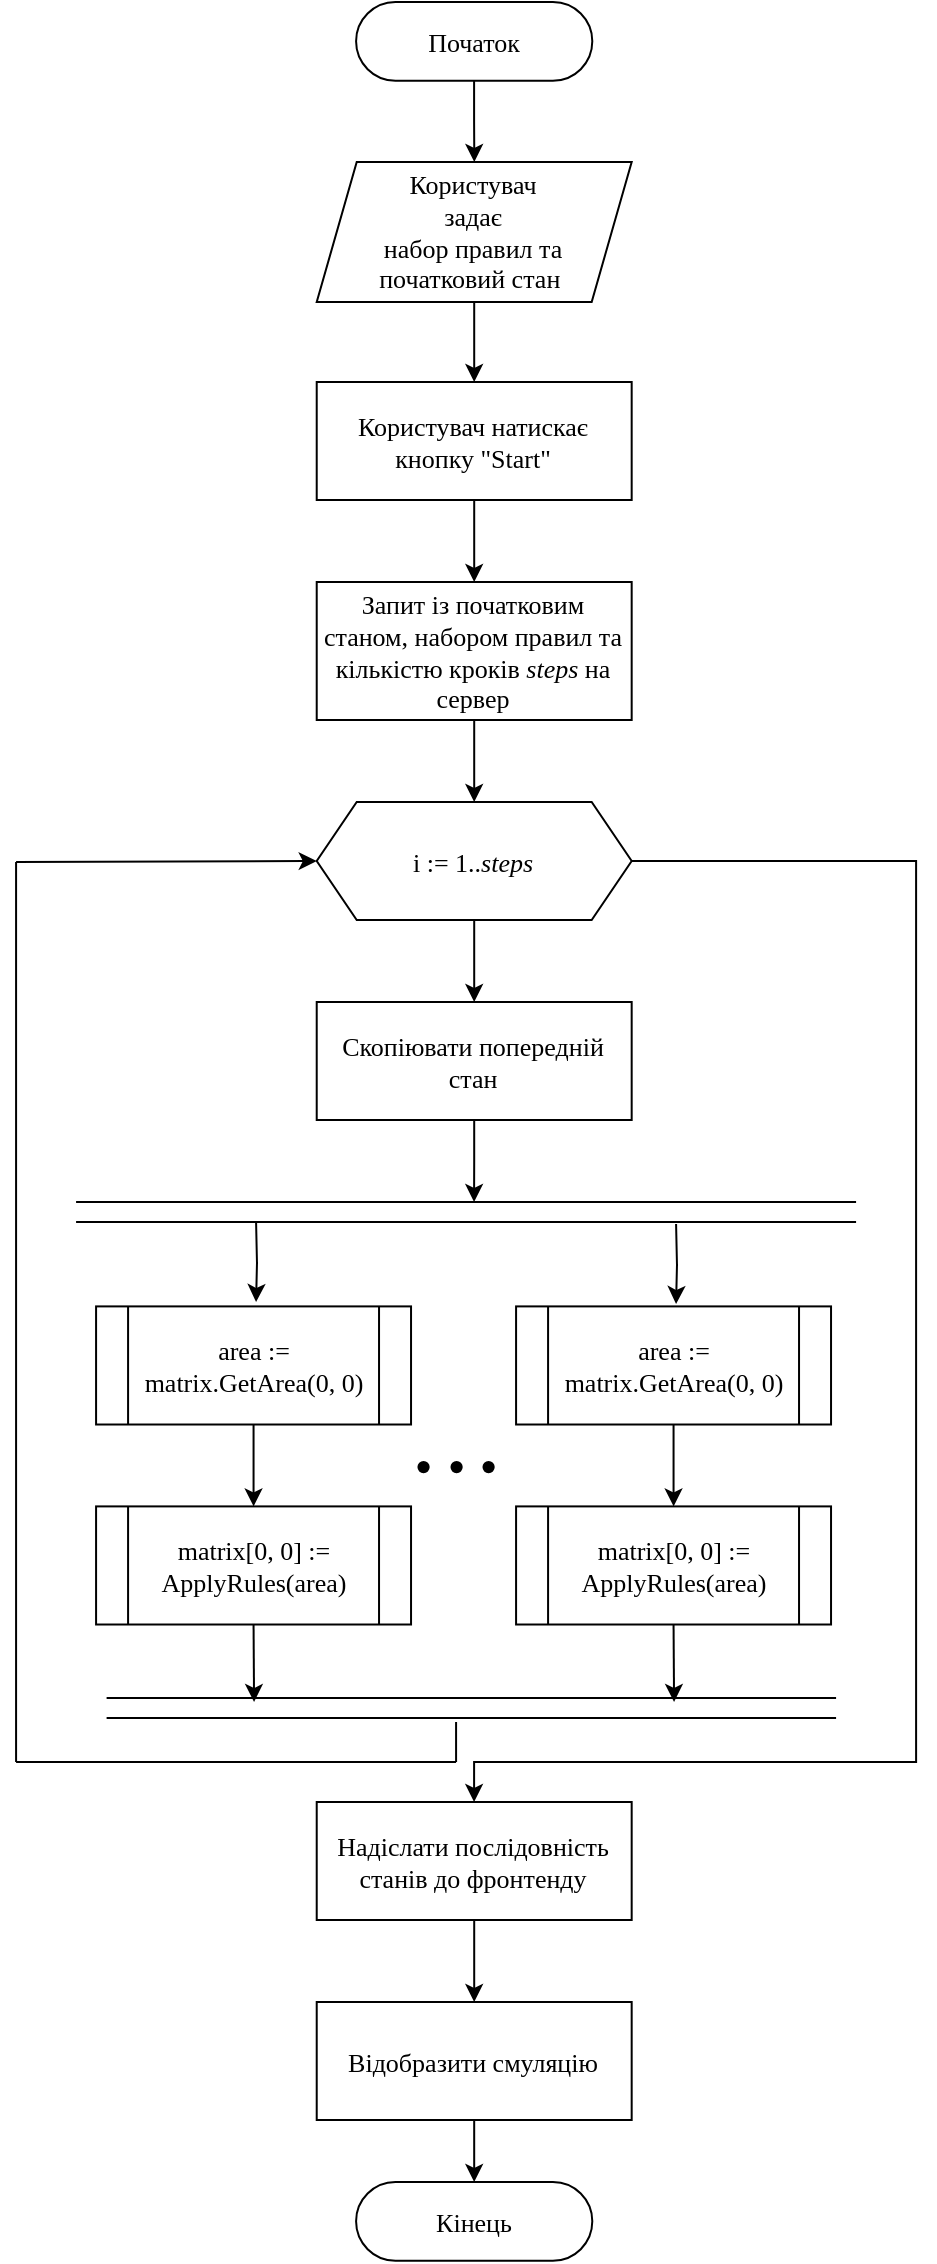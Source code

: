 <mxfile version="14.6.13" type="device"><diagram id="4qu3yxlFqE09s_QORnr9" name="Page-1"><mxGraphModel dx="768" dy="448" grid="1" gridSize="10" guides="1" tooltips="1" connect="1" arrows="1" fold="1" page="1" pageScale="1" pageWidth="827" pageHeight="1169" math="0" shadow="0"><root><mxCell id="0"/><mxCell id="1" parent="0"/><mxCell id="ZljiupUUzizTMoDjVebe-9" value="" style="edgeStyle=orthogonalEdgeStyle;rounded=0;orthogonalLoop=1;jettySize=auto;html=1;fontFamily=Times New Roman;fontSize=13;" parent="1" source="a3KeJTN1eLONzGzsxs96-1" target="ZljiupUUzizTMoDjVebe-3" edge="1"><mxGeometry relative="1" as="geometry"/></mxCell><mxCell id="a3KeJTN1eLONzGzsxs96-1" value="Початок" style="rounded=1;whiteSpace=wrap;html=1;arcSize=50;fontFamily=Times New Roman;fontSize=13;" parent="1" vertex="1"><mxGeometry x="214.04" y="20" width="118.11" height="39.37" as="geometry"/></mxCell><mxCell id="McPPMSYwRDsGI2Z90LC_-4" value="" style="edgeStyle=orthogonalEdgeStyle;rounded=0;orthogonalLoop=1;jettySize=auto;html=1;fontFamily=Times New Roman;fontSize=13;" parent="1" source="a3KeJTN1eLONzGzsxs96-17" target="McPPMSYwRDsGI2Z90LC_-3" edge="1"><mxGeometry relative="1" as="geometry"/></mxCell><mxCell id="McPPMSYwRDsGI2Z90LC_-31" style="edgeStyle=orthogonalEdgeStyle;rounded=0;orthogonalLoop=1;jettySize=auto;html=1;exitX=1;exitY=0.5;exitDx=0;exitDy=0;fontFamily=Times New Roman;fontSize=13;" parent="1" source="a3KeJTN1eLONzGzsxs96-17" target="McPPMSYwRDsGI2Z90LC_-22" edge="1"><mxGeometry relative="1" as="geometry"><Array as="points"><mxPoint x="494.04" y="449"/><mxPoint x="494.04" y="900"/><mxPoint x="273.04" y="900"/></Array></mxGeometry></mxCell><mxCell id="a3KeJTN1eLONzGzsxs96-17" value="i := 1..&lt;i style=&quot;font-size: 13px;&quot;&gt;steps&lt;/i&gt;" style="shape=hexagon;perimeter=hexagonPerimeter2;whiteSpace=wrap;html=1;fixedSize=1;fontFamily=Times New Roman;fontSize=13;" parent="1" vertex="1"><mxGeometry x="194.36" y="420" width="157.48" height="59.055" as="geometry"/></mxCell><mxCell id="a3KeJTN1eLONzGzsxs96-21" value="" style="endArrow=none;html=1;fontFamily=Times New Roman;fontSize=13;" parent="1" edge="1"><mxGeometry width="50" height="50" relative="1" as="geometry"><mxPoint x="74.04" y="620" as="sourcePoint"/><mxPoint x="464.04" y="620" as="targetPoint"/></mxGeometry></mxCell><mxCell id="a3KeJTN1eLONzGzsxs96-22" value="" style="endArrow=none;html=1;fontFamily=Times New Roman;fontSize=13;" parent="1" edge="1"><mxGeometry width="50" height="50" relative="1" as="geometry"><mxPoint x="74.04" y="630" as="sourcePoint"/><mxPoint x="464.04" y="630" as="targetPoint"/></mxGeometry></mxCell><mxCell id="a3KeJTN1eLONzGzsxs96-36" value="" style="endArrow=none;html=1;fontFamily=Times New Roman;fontSize=13;" parent="1" edge="1"><mxGeometry width="50" height="50" relative="1" as="geometry"><mxPoint x="89.3" y="878" as="sourcePoint"/><mxPoint x="454.04" y="878" as="targetPoint"/></mxGeometry></mxCell><mxCell id="a3KeJTN1eLONzGzsxs96-37" value="" style="endArrow=none;html=1;fontFamily=Times New Roman;fontSize=13;" parent="1" edge="1"><mxGeometry width="50" height="50" relative="1" as="geometry"><mxPoint x="89.3" y="868" as="sourcePoint"/><mxPoint x="454.04" y="868" as="targetPoint"/></mxGeometry></mxCell><mxCell id="AQ0leJmRDfQDtKZDx3Dz-2" style="edgeStyle=orthogonalEdgeStyle;rounded=0;orthogonalLoop=1;jettySize=auto;html=1;exitX=0.5;exitY=1;exitDx=0;exitDy=0;entryX=0.5;entryY=0;entryDx=0;entryDy=0;fontFamily=Times New Roman;fontSize=14;startArrow=none;startFill=0;" edge="1" parent="1" source="ZljiupUUzizTMoDjVebe-3" target="ZljiupUUzizTMoDjVebe-7"><mxGeometry relative="1" as="geometry"/></mxCell><mxCell id="ZljiupUUzizTMoDjVebe-3" value="Користувач &lt;br style=&quot;font-size: 13px;&quot;&gt;задає &lt;br style=&quot;font-size: 13px;&quot;&gt;набор правил та початковий стан&amp;nbsp;" style="shape=parallelogram;perimeter=parallelogramPerimeter;whiteSpace=wrap;html=1;fixedSize=1;fontFamily=Times New Roman;fontSize=13;" parent="1" vertex="1"><mxGeometry x="194.36" y="100" width="157.48" height="70" as="geometry"/></mxCell><mxCell id="AQ0leJmRDfQDtKZDx3Dz-3" style="edgeStyle=orthogonalEdgeStyle;rounded=0;orthogonalLoop=1;jettySize=auto;html=1;exitX=0.5;exitY=1;exitDx=0;exitDy=0;entryX=0.5;entryY=0;entryDx=0;entryDy=0;fontFamily=Times New Roman;fontSize=14;startArrow=none;startFill=0;" edge="1" parent="1" source="ZljiupUUzizTMoDjVebe-7" target="ZljiupUUzizTMoDjVebe-12"><mxGeometry relative="1" as="geometry"/></mxCell><mxCell id="ZljiupUUzizTMoDjVebe-7" value="Користувач натискає кнопку &quot;Start&quot;" style="shape=parallelogram;perimeter=parallelogramPerimeter;whiteSpace=wrap;html=1;fixedSize=1;size=-10;fontFamily=Times New Roman;fontSize=13;" parent="1" vertex="1"><mxGeometry x="194.36" y="210" width="157.48" height="59.055" as="geometry"/></mxCell><mxCell id="McPPMSYwRDsGI2Z90LC_-2" value="" style="edgeStyle=orthogonalEdgeStyle;rounded=0;orthogonalLoop=1;jettySize=auto;html=1;fontFamily=Times New Roman;fontSize=13;" parent="1" source="ZljiupUUzizTMoDjVebe-12" target="a3KeJTN1eLONzGzsxs96-17" edge="1"><mxGeometry relative="1" as="geometry"/></mxCell><mxCell id="ZljiupUUzizTMoDjVebe-12" value="Запит із початковим станом, набором правил та кількістю кроків &lt;i style=&quot;font-size: 13px;&quot;&gt;steps&lt;/i&gt; на сервер" style="shape=parallelogram;perimeter=parallelogramPerimeter;whiteSpace=wrap;html=1;fixedSize=1;size=-10;fontFamily=Times New Roman;fontSize=13;" parent="1" vertex="1"><mxGeometry x="194.36" y="310" width="157.48" height="69.06" as="geometry"/></mxCell><mxCell id="McPPMSYwRDsGI2Z90LC_-6" style="edgeStyle=orthogonalEdgeStyle;rounded=0;orthogonalLoop=1;jettySize=auto;html=1;exitX=0.5;exitY=1;exitDx=0;exitDy=0;fontFamily=Times New Roman;fontSize=13;" parent="1" source="McPPMSYwRDsGI2Z90LC_-3" edge="1"><mxGeometry relative="1" as="geometry"><mxPoint x="273.04" y="620" as="targetPoint"/></mxGeometry></mxCell><mxCell id="McPPMSYwRDsGI2Z90LC_-3" value="Скопіювати попередній стан" style="shape=parallelogram;perimeter=parallelogramPerimeter;whiteSpace=wrap;html=1;fixedSize=1;size=-10;fontFamily=Times New Roman;fontSize=13;" parent="1" vertex="1"><mxGeometry x="194.36" y="520" width="157.48" height="59.055" as="geometry"/></mxCell><mxCell id="McPPMSYwRDsGI2Z90LC_-9" style="edgeStyle=orthogonalEdgeStyle;rounded=0;orthogonalLoop=1;jettySize=auto;html=1;exitX=0.5;exitY=1;exitDx=0;exitDy=0;entryX=0.5;entryY=0;entryDx=0;entryDy=0;fontFamily=Times New Roman;fontSize=13;" parent="1" source="McPPMSYwRDsGI2Z90LC_-7" target="McPPMSYwRDsGI2Z90LC_-8" edge="1"><mxGeometry relative="1" as="geometry"/></mxCell><mxCell id="McPPMSYwRDsGI2Z90LC_-7" value="area := matrix.GetArea(0, 0)" style="shape=process;whiteSpace=wrap;html=1;backgroundOutline=1;fontFamily=Times New Roman;fontSize=13;" parent="1" vertex="1"><mxGeometry x="84.04" y="672.2" width="157.48" height="59.055" as="geometry"/></mxCell><mxCell id="McPPMSYwRDsGI2Z90LC_-8" value="matrix[0, 0] := ApplyRules(area)" style="shape=process;whiteSpace=wrap;html=1;backgroundOutline=1;fontFamily=Times New Roman;fontSize=13;" parent="1" vertex="1"><mxGeometry x="84.04" y="772.2" width="157.48" height="59.055" as="geometry"/></mxCell><mxCell id="McPPMSYwRDsGI2Z90LC_-10" style="edgeStyle=orthogonalEdgeStyle;rounded=0;orthogonalLoop=1;jettySize=auto;html=1;exitX=0.5;exitY=1;exitDx=0;exitDy=0;entryX=0.5;entryY=0;entryDx=0;entryDy=0;fontFamily=Times New Roman;fontSize=13;" parent="1" source="McPPMSYwRDsGI2Z90LC_-11" target="McPPMSYwRDsGI2Z90LC_-12" edge="1"><mxGeometry relative="1" as="geometry"/></mxCell><mxCell id="McPPMSYwRDsGI2Z90LC_-11" value="area := matrix.GetArea(0, 0)" style="shape=process;whiteSpace=wrap;html=1;backgroundOutline=1;fontFamily=Times New Roman;fontSize=13;" parent="1" vertex="1"><mxGeometry x="294.04" y="672.2" width="157.48" height="59.055" as="geometry"/></mxCell><mxCell id="McPPMSYwRDsGI2Z90LC_-12" value="matrix[0, 0] := ApplyRules(area)" style="shape=process;whiteSpace=wrap;html=1;backgroundOutline=1;fontFamily=Times New Roman;fontSize=13;" parent="1" vertex="1"><mxGeometry x="294.04" y="772.2" width="157.48" height="59.055" as="geometry"/></mxCell><mxCell id="McPPMSYwRDsGI2Z90LC_-13" value="" style="ellipse;whiteSpace=wrap;html=1;aspect=fixed;fillColor=#000000;fontFamily=Times New Roman;fontSize=13;" parent="1" vertex="1"><mxGeometry x="245.22" y="750" width="5.118" height="5.12" as="geometry"/></mxCell><mxCell id="McPPMSYwRDsGI2Z90LC_-14" value="" style="ellipse;whiteSpace=wrap;html=1;aspect=fixed;fillColor=#000000;fontFamily=Times New Roman;fontSize=13;" parent="1" vertex="1"><mxGeometry x="261.74" y="750" width="5.118" height="5.12" as="geometry"/></mxCell><mxCell id="McPPMSYwRDsGI2Z90LC_-15" value="" style="ellipse;whiteSpace=wrap;html=1;aspect=fixed;fillColor=#000000;fontFamily=Times New Roman;fontSize=13;" parent="1" vertex="1"><mxGeometry x="277.74" y="750" width="5.118" height="5.12" as="geometry"/></mxCell><mxCell id="McPPMSYwRDsGI2Z90LC_-18" style="edgeStyle=orthogonalEdgeStyle;rounded=0;orthogonalLoop=1;jettySize=auto;html=1;fontFamily=Times New Roman;fontSize=13;" parent="1" edge="1"><mxGeometry relative="1" as="geometry"><mxPoint x="164.04" y="630" as="sourcePoint"/><mxPoint x="164.04" y="670" as="targetPoint"/></mxGeometry></mxCell><mxCell id="McPPMSYwRDsGI2Z90LC_-19" style="edgeStyle=orthogonalEdgeStyle;rounded=0;orthogonalLoop=1;jettySize=auto;html=1;fontFamily=Times New Roman;fontSize=13;" parent="1" edge="1"><mxGeometry relative="1" as="geometry"><mxPoint x="374.04" y="631" as="sourcePoint"/><mxPoint x="374.04" y="671" as="targetPoint"/></mxGeometry></mxCell><mxCell id="McPPMSYwRDsGI2Z90LC_-20" style="edgeStyle=orthogonalEdgeStyle;rounded=0;orthogonalLoop=1;jettySize=auto;html=1;exitX=0.5;exitY=1;exitDx=0;exitDy=0;fontFamily=Times New Roman;fontSize=13;" parent="1" source="McPPMSYwRDsGI2Z90LC_-8" edge="1"><mxGeometry relative="1" as="geometry"><mxPoint x="172.78" y="741.255" as="sourcePoint"/><mxPoint x="163.04" y="870" as="targetPoint"/></mxGeometry></mxCell><mxCell id="McPPMSYwRDsGI2Z90LC_-21" style="edgeStyle=orthogonalEdgeStyle;rounded=0;orthogonalLoop=1;jettySize=auto;html=1;exitX=0.5;exitY=1;exitDx=0;exitDy=0;fontFamily=Times New Roman;fontSize=13;" parent="1" source="McPPMSYwRDsGI2Z90LC_-12" edge="1"><mxGeometry relative="1" as="geometry"><mxPoint x="172.78" y="841.255" as="sourcePoint"/><mxPoint x="373.04" y="870" as="targetPoint"/></mxGeometry></mxCell><mxCell id="McPPMSYwRDsGI2Z90LC_-25" style="edgeStyle=orthogonalEdgeStyle;rounded=0;orthogonalLoop=1;jettySize=auto;html=1;exitX=0.5;exitY=1;exitDx=0;exitDy=0;entryX=0.5;entryY=0;entryDx=0;entryDy=0;fontFamily=Times New Roman;fontSize=13;" parent="1" source="McPPMSYwRDsGI2Z90LC_-22" target="McPPMSYwRDsGI2Z90LC_-23" edge="1"><mxGeometry relative="1" as="geometry"/></mxCell><mxCell id="McPPMSYwRDsGI2Z90LC_-22" value="Надіслати послідовність станів до фронтенду" style="shape=parallelogram;perimeter=parallelogramPerimeter;whiteSpace=wrap;html=1;fixedSize=1;size=-10;fontFamily=Times New Roman;fontSize=13;" parent="1" vertex="1"><mxGeometry x="194.36" y="920" width="157.48" height="59.055" as="geometry"/></mxCell><mxCell id="McPPMSYwRDsGI2Z90LC_-26" style="edgeStyle=orthogonalEdgeStyle;rounded=0;orthogonalLoop=1;jettySize=auto;html=1;exitX=0.5;exitY=1;exitDx=0;exitDy=0;entryX=0.5;entryY=0;entryDx=0;entryDy=0;fontFamily=Times New Roman;fontSize=13;" parent="1" source="McPPMSYwRDsGI2Z90LC_-23" target="McPPMSYwRDsGI2Z90LC_-24" edge="1"><mxGeometry relative="1" as="geometry"/></mxCell><mxCell id="McPPMSYwRDsGI2Z90LC_-23" value="Відобразити смуляцію" style="shape=parallelogram;perimeter=parallelogramPerimeter;whiteSpace=wrap;html=1;fixedSize=1;size=-10;fontFamily=Times New Roman;fontSize=13;" parent="1" vertex="1"><mxGeometry x="194.36" y="1020" width="157.48" height="59.055" as="geometry"/></mxCell><mxCell id="McPPMSYwRDsGI2Z90LC_-24" value="Кінець" style="rounded=1;whiteSpace=wrap;html=1;arcSize=50;fontFamily=Times New Roman;fontSize=13;" parent="1" vertex="1"><mxGeometry x="214.04" y="1110" width="118.11" height="39.37" as="geometry"/></mxCell><mxCell id="McPPMSYwRDsGI2Z90LC_-27" value="" style="endArrow=classic;html=1;entryX=0;entryY=0.5;entryDx=0;entryDy=0;fontFamily=Times New Roman;fontSize=13;" parent="1" target="a3KeJTN1eLONzGzsxs96-17" edge="1"><mxGeometry width="50" height="50" relative="1" as="geometry"><mxPoint x="44.04" y="450" as="sourcePoint"/><mxPoint x="344.04" y="580" as="targetPoint"/></mxGeometry></mxCell><mxCell id="McPPMSYwRDsGI2Z90LC_-28" value="" style="endArrow=none;html=1;fontFamily=Times New Roman;fontSize=13;" parent="1" edge="1"><mxGeometry width="50" height="50" relative="1" as="geometry"><mxPoint x="44.04" y="450" as="sourcePoint"/><mxPoint x="44.04" y="900" as="targetPoint"/></mxGeometry></mxCell><mxCell id="McPPMSYwRDsGI2Z90LC_-29" value="" style="endArrow=none;html=1;fontFamily=Times New Roman;fontSize=13;" parent="1" edge="1"><mxGeometry width="50" height="50" relative="1" as="geometry"><mxPoint x="44.04" y="900" as="sourcePoint"/><mxPoint x="264.04" y="900" as="targetPoint"/></mxGeometry></mxCell><mxCell id="McPPMSYwRDsGI2Z90LC_-30" value="" style="endArrow=none;html=1;fontFamily=Times New Roman;fontSize=13;" parent="1" edge="1"><mxGeometry width="50" height="50" relative="1" as="geometry"><mxPoint x="264.04" y="900" as="sourcePoint"/><mxPoint x="264.04" y="880" as="targetPoint"/></mxGeometry></mxCell></root></mxGraphModel></diagram></mxfile>